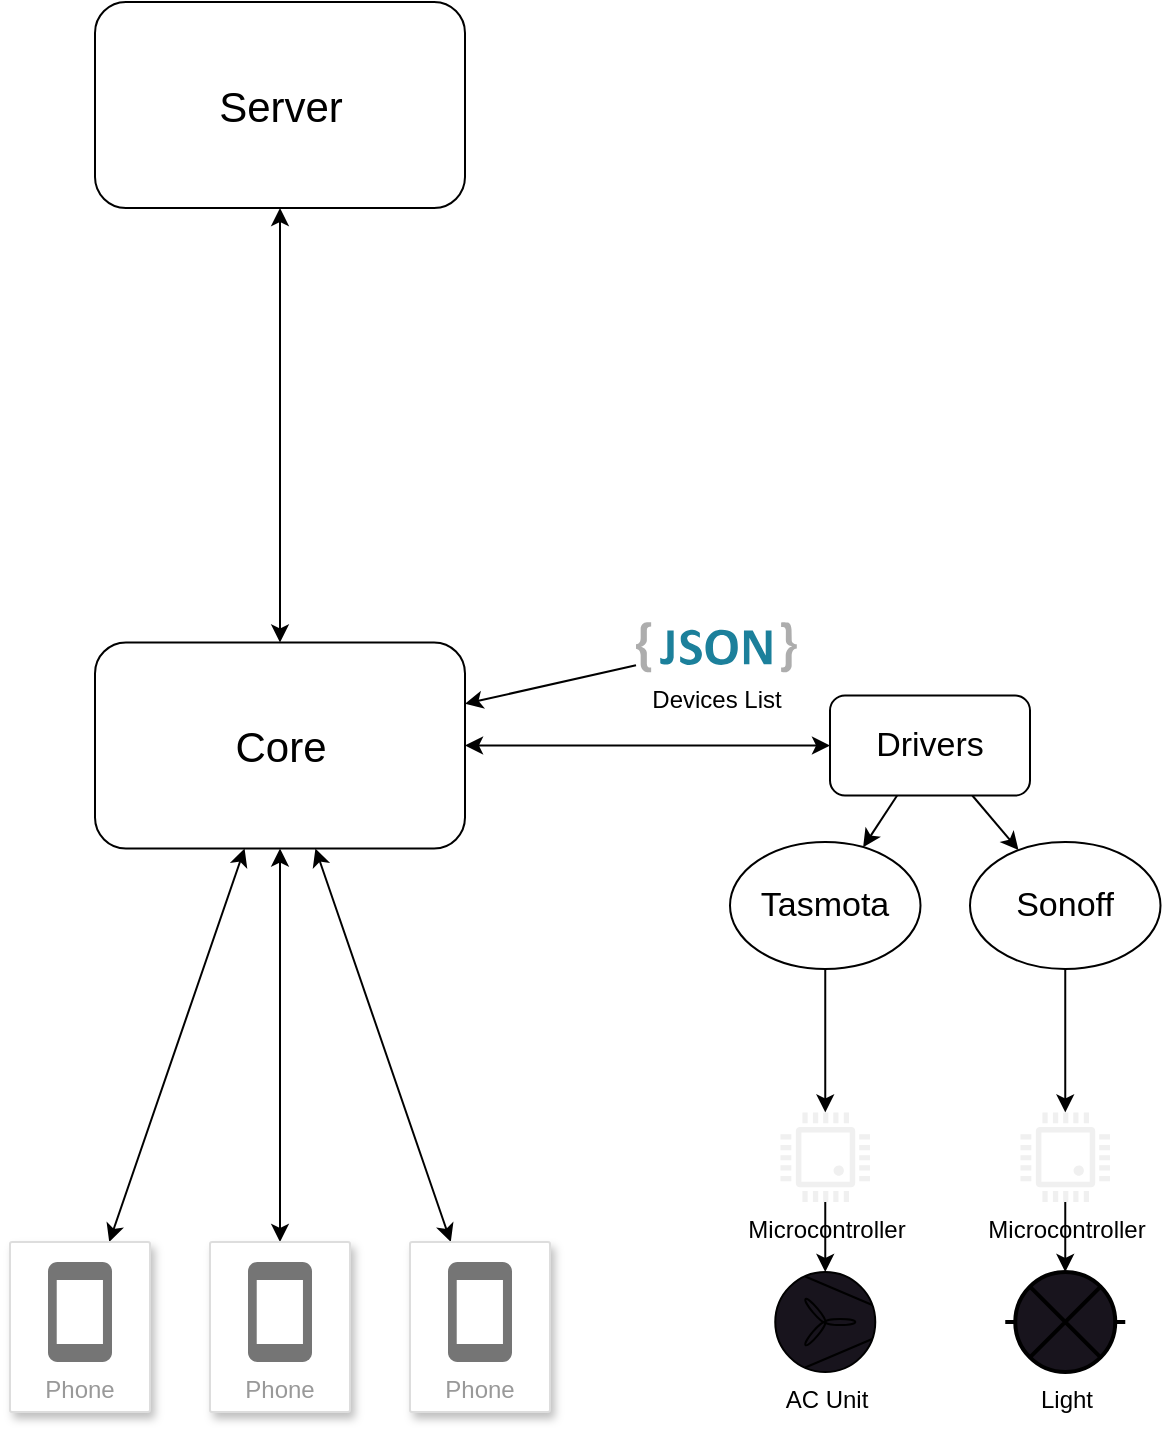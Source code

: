 <mxfile>
    <diagram id="CUeFqACA6s7p-ATiVsP6" name="Page-1">
        <mxGraphModel dx="1387" dy="926" grid="1" gridSize="10" guides="1" tooltips="1" connect="1" arrows="1" fold="1" page="1" pageScale="1" pageWidth="1100" pageHeight="850" background="none" math="0" shadow="0">
            <root>
                <mxCell id="0"/>
                <mxCell id="1" parent="0"/>
                <mxCell id="49" style="edgeStyle=none;rounded=1;html=1;fontSize=12;startArrow=classic;startFill=1;" parent="1" source="3" target="48" edge="1">
                    <mxGeometry relative="1" as="geometry"/>
                </mxCell>
                <mxCell id="53" style="edgeStyle=none;rounded=1;html=1;fontSize=12;startArrow=classic;startFill=1;endArrow=none;endFill=0;" parent="1" source="3" target="52" edge="1">
                    <mxGeometry relative="1" as="geometry"/>
                </mxCell>
                <mxCell id="3" value="Core" style="rounded=1;whiteSpace=wrap;html=1;fontSize=21;" parent="1" vertex="1">
                    <mxGeometry x="289.5" y="400.25" width="185" height="103" as="geometry"/>
                </mxCell>
                <mxCell id="9" style="edgeStyle=none;html=1;entryX=1;entryY=0.5;entryDx=0;entryDy=0;fontSize=17;startArrow=classic;startFill=1;rounded=1;" parent="1" source="8" target="3" edge="1">
                    <mxGeometry relative="1" as="geometry"/>
                </mxCell>
                <mxCell id="12" style="edgeStyle=none;html=1;fontSize=17;rounded=1;" parent="1" source="8" target="10" edge="1">
                    <mxGeometry relative="1" as="geometry"/>
                </mxCell>
                <mxCell id="13" style="edgeStyle=none;html=1;fontSize=17;rounded=1;" parent="1" source="8" target="11" edge="1">
                    <mxGeometry relative="1" as="geometry"/>
                </mxCell>
                <mxCell id="8" value="Drivers" style="rounded=1;whiteSpace=wrap;html=1;fontSize=17;" parent="1" vertex="1">
                    <mxGeometry x="657" y="426.75" width="100" height="50" as="geometry"/>
                </mxCell>
                <mxCell id="35" style="edgeStyle=none;rounded=1;html=1;" parent="1" source="10" target="34" edge="1">
                    <mxGeometry relative="1" as="geometry"/>
                </mxCell>
                <mxCell id="10" value="Sonoff" style="ellipse;whiteSpace=wrap;html=1;rounded=1;fontSize=17;" parent="1" vertex="1">
                    <mxGeometry x="727" y="500" width="95.25" height="63.5" as="geometry"/>
                </mxCell>
                <mxCell id="39" style="edgeStyle=none;rounded=1;html=1;" parent="1" source="11" target="38" edge="1">
                    <mxGeometry relative="1" as="geometry"/>
                </mxCell>
                <mxCell id="11" value="Tasmota" style="ellipse;whiteSpace=wrap;html=1;rounded=1;fontSize=17;" parent="1" vertex="1">
                    <mxGeometry x="607" y="500" width="95.25" height="63.5" as="geometry"/>
                </mxCell>
                <mxCell id="20" style="edgeStyle=none;html=1;fontSize=17;startArrow=classic;startFill=1;rounded=1;" parent="1" source="17" target="3" edge="1">
                    <mxGeometry relative="1" as="geometry"/>
                </mxCell>
                <mxCell id="17" value="Phone" style="strokeColor=#dddddd;shadow=1;strokeWidth=1;rounded=1;absoluteArcSize=1;arcSize=2;labelPosition=center;verticalLabelPosition=middle;align=center;verticalAlign=bottom;spacingLeft=0;fontColor=#999999;fontSize=12;whiteSpace=wrap;spacingBottom=2;" parent="1" vertex="1">
                    <mxGeometry x="347" y="700" width="70" height="85" as="geometry"/>
                </mxCell>
                <mxCell id="18" value="" style="dashed=0;connectable=0;html=1;fillColor=#757575;strokeColor=none;shape=mxgraph.gcp2.phone;part=1;rounded=1;fontSize=17;" parent="17" vertex="1">
                    <mxGeometry x="0.5" width="32" height="50" relative="1" as="geometry">
                        <mxPoint x="-16" y="10" as="offset"/>
                    </mxGeometry>
                </mxCell>
                <mxCell id="26" style="edgeStyle=none;html=1;fontSize=17;startArrow=classic;startFill=1;rounded=1;" parent="1" source="21" target="3" edge="1">
                    <mxGeometry relative="1" as="geometry"/>
                </mxCell>
                <mxCell id="21" value="Phone" style="strokeColor=#dddddd;shadow=1;strokeWidth=1;rounded=1;absoluteArcSize=1;arcSize=2;labelPosition=center;verticalLabelPosition=middle;align=center;verticalAlign=bottom;spacingLeft=0;fontColor=#999999;fontSize=12;whiteSpace=wrap;spacingBottom=2;" parent="1" vertex="1">
                    <mxGeometry x="447" y="700" width="70" height="85" as="geometry"/>
                </mxCell>
                <mxCell id="22" value="" style="dashed=0;connectable=0;html=1;fillColor=#757575;strokeColor=none;shape=mxgraph.gcp2.phone;part=1;rounded=1;fontSize=17;" parent="21" vertex="1">
                    <mxGeometry x="0.5" width="32" height="50" relative="1" as="geometry">
                        <mxPoint x="-16" y="10" as="offset"/>
                    </mxGeometry>
                </mxCell>
                <mxCell id="25" style="edgeStyle=none;html=1;fontSize=17;startArrow=classic;startFill=1;rounded=1;" parent="1" source="23" target="3" edge="1">
                    <mxGeometry relative="1" as="geometry"/>
                </mxCell>
                <mxCell id="23" value="Phone" style="strokeColor=#dddddd;shadow=1;strokeWidth=1;rounded=1;absoluteArcSize=1;arcSize=2;labelPosition=center;verticalLabelPosition=middle;align=center;verticalAlign=bottom;spacingLeft=0;fontColor=#999999;fontSize=12;whiteSpace=wrap;spacingBottom=2;" parent="1" vertex="1">
                    <mxGeometry x="247" y="700" width="70" height="85" as="geometry"/>
                </mxCell>
                <mxCell id="24" value="" style="dashed=0;connectable=0;html=1;fillColor=#757575;strokeColor=none;shape=mxgraph.gcp2.phone;part=1;rounded=1;fontSize=17;" parent="23" vertex="1">
                    <mxGeometry x="0.5" width="32" height="50" relative="1" as="geometry">
                        <mxPoint x="-16" y="10" as="offset"/>
                    </mxGeometry>
                </mxCell>
                <mxCell id="37" style="edgeStyle=none;rounded=1;html=1;" parent="1" source="34" target="36" edge="1">
                    <mxGeometry relative="1" as="geometry"/>
                </mxCell>
                <mxCell id="34" value="Microcontroller" style="pointerEvents=1;shadow=0;dashed=0;html=1;strokeColor=none;fillColor=#f0f0f0;labelPosition=center;verticalLabelPosition=bottom;verticalAlign=top;align=center;outlineConnect=0;shape=mxgraph.veeam.cpu;rounded=1;" parent="1" vertex="1">
                    <mxGeometry x="752.23" y="635.2" width="44.8" height="44.8" as="geometry"/>
                </mxCell>
                <mxCell id="36" value="Light" style="pointerEvents=1;verticalLabelPosition=bottom;shadow=0;dashed=0;align=center;html=1;verticalAlign=top;shape=mxgraph.electrical.miscellaneous.light_bulb;rounded=1;fillColor=#18141d;strokeWidth=2;" parent="1" vertex="1">
                    <mxGeometry x="744.63" y="715" width="60" height="50" as="geometry"/>
                </mxCell>
                <mxCell id="47" style="edgeStyle=none;rounded=1;html=1;fontSize=26;" parent="1" source="38" target="46" edge="1">
                    <mxGeometry relative="1" as="geometry"/>
                </mxCell>
                <mxCell id="38" value="Microcontroller" style="pointerEvents=1;shadow=0;dashed=0;html=1;strokeColor=none;fillColor=#f0f0f0;labelPosition=center;verticalLabelPosition=bottom;verticalAlign=top;align=center;outlineConnect=0;shape=mxgraph.veeam.cpu;rounded=1;" parent="1" vertex="1">
                    <mxGeometry x="632.23" y="635.2" width="44.8" height="44.8" as="geometry"/>
                </mxCell>
                <mxCell id="46" value="AC Unit" style="verticalLabelPosition=bottom;outlineConnect=0;align=center;dashed=0;html=1;verticalAlign=top;shape=mxgraph.pid2misc.fan;fanType=common;rounded=1;strokeWidth=1;fontSize=12;fillColor=#18141d;" parent="1" vertex="1">
                    <mxGeometry x="629.63" y="715" width="50" height="50" as="geometry"/>
                </mxCell>
                <mxCell id="48" value="Server" style="rounded=1;whiteSpace=wrap;html=1;fontSize=21;" parent="1" vertex="1">
                    <mxGeometry x="289.5" y="80" width="185" height="103" as="geometry"/>
                </mxCell>
                <mxCell id="52" value="Devices List" style="dashed=0;outlineConnect=0;html=1;align=center;labelPosition=center;verticalLabelPosition=bottom;verticalAlign=top;shape=mxgraph.weblogos.json_2;rounded=1;strokeWidth=1;fontSize=12;fillColor=default;fillStyle=solid;strokeColor=default;fontColor=default;" parent="1" vertex="1">
                    <mxGeometry x="560" y="390" width="80.4" height="25.2" as="geometry"/>
                </mxCell>
            </root>
        </mxGraphModel>
    </diagram>
</mxfile>
